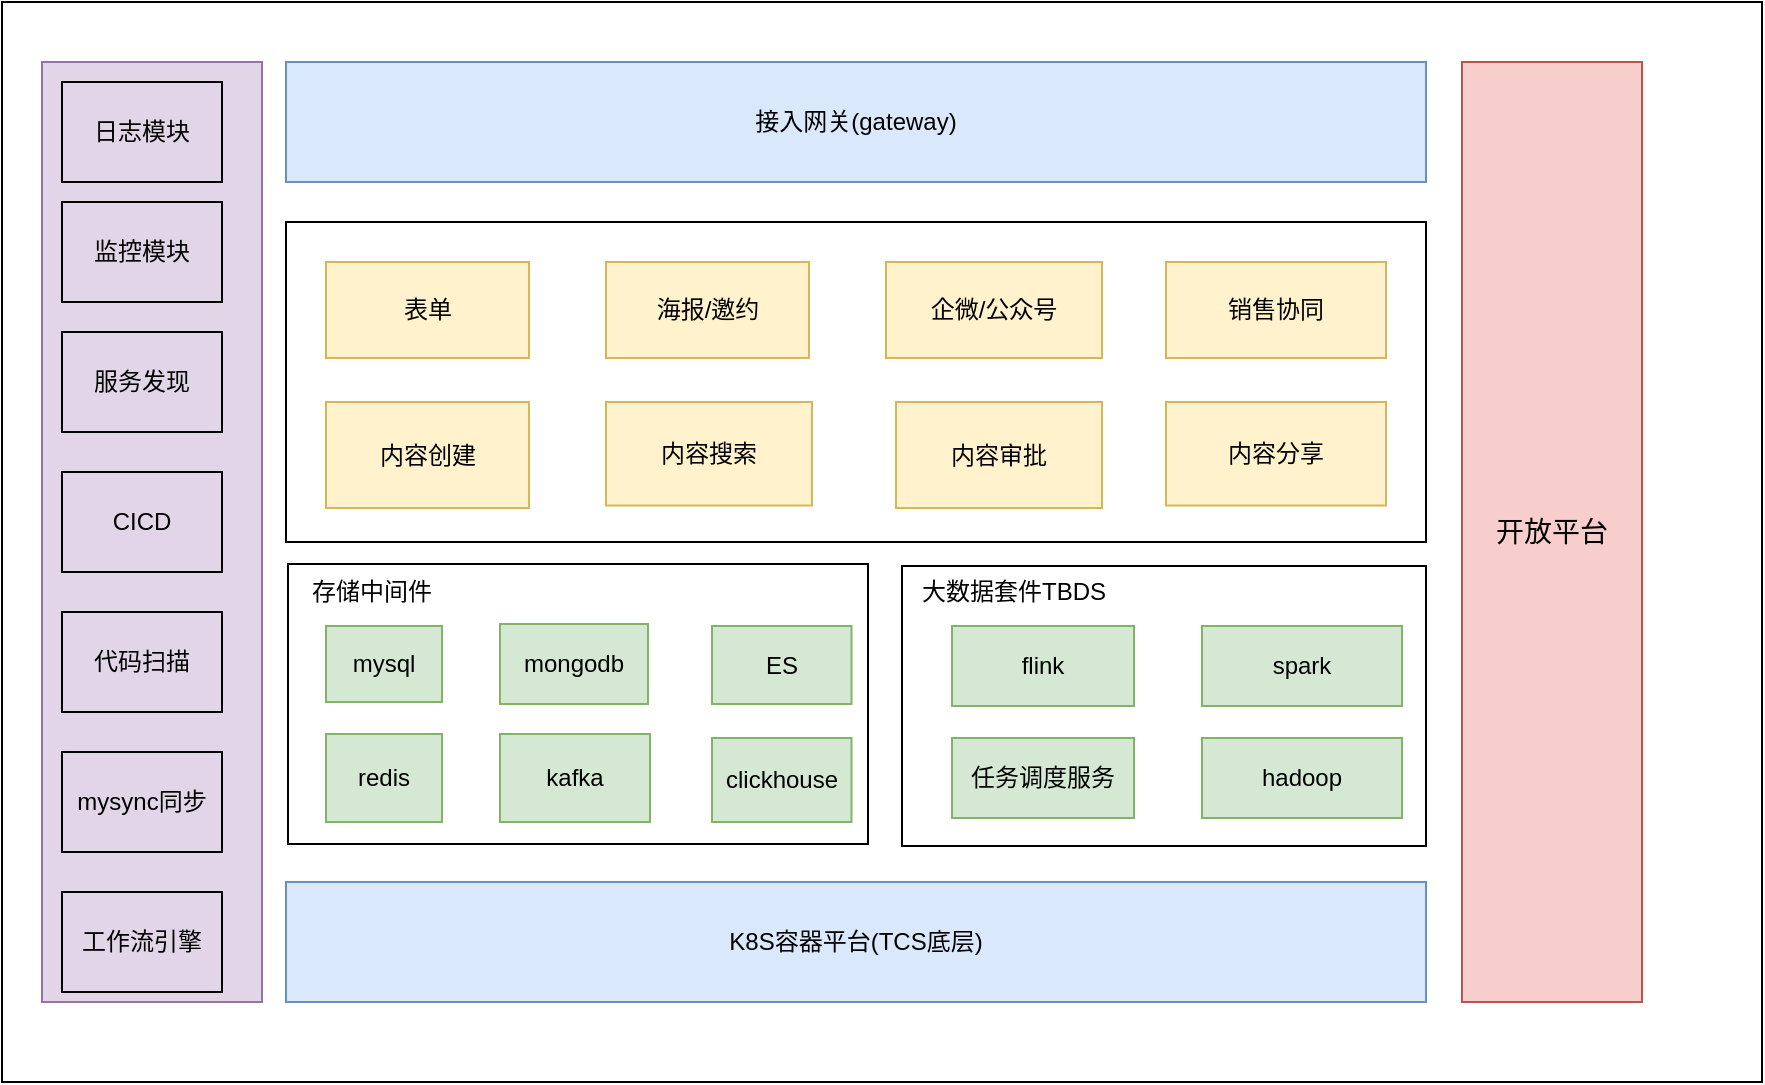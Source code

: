 <mxfile version="15.2.1" type="github">
  <diagram id="7sMN9yKqJ5x7ONmpitVm" name="Page-1">
    <mxGraphModel dx="1185" dy="635" grid="1" gridSize="10" guides="1" tooltips="1" connect="1" arrows="1" fold="1" page="1" pageScale="1" pageWidth="827" pageHeight="1169" math="0" shadow="0">
      <root>
        <mxCell id="0" />
        <mxCell id="1" parent="0" />
        <mxCell id="vY36IQDm4pZRRcKSbro7-63" value="" style="rounded=0;whiteSpace=wrap;html=1;" parent="1" vertex="1">
          <mxGeometry y="50" width="880" height="540" as="geometry" />
        </mxCell>
        <mxCell id="vY36IQDm4pZRRcKSbro7-56" value="" style="rounded=0;whiteSpace=wrap;html=1;flipV=1;flipH=1;fillColor=#e1d5e7;strokeColor=#9673a6;" parent="1" vertex="1">
          <mxGeometry x="20" y="80" width="110" height="470" as="geometry" />
        </mxCell>
        <mxCell id="vY36IQDm4pZRRcKSbro7-1" value="接入网关(gateway)" style="rounded=0;whiteSpace=wrap;html=1;fillColor=#dae8fc;strokeColor=#6c8ebf;" parent="1" vertex="1">
          <mxGeometry x="142" y="80" width="570" height="60" as="geometry" />
        </mxCell>
        <mxCell id="vY36IQDm4pZRRcKSbro7-2" value="表单" style="rounded=0;whiteSpace=wrap;html=1;fillColor=#fff2cc;strokeColor=#d6b656;" parent="1" vertex="1">
          <mxGeometry x="162" y="180" width="101.5" height="48" as="geometry" />
        </mxCell>
        <mxCell id="vY36IQDm4pZRRcKSbro7-23" value="海报/邀约" style="rounded=0;whiteSpace=wrap;html=1;fillColor=#fff2cc;strokeColor=#d6b656;" parent="1" vertex="1">
          <mxGeometry x="302" y="180" width="101.5" height="48" as="geometry" />
        </mxCell>
        <mxCell id="vY36IQDm4pZRRcKSbro7-3" value="K8S容器平台(TCS底层)" style="rounded=0;whiteSpace=wrap;html=1;fillColor=#dae8fc;strokeColor=#6c8ebf;" parent="1" vertex="1">
          <mxGeometry x="142" y="490" width="570" height="60" as="geometry" />
        </mxCell>
        <mxCell id="vY36IQDm4pZRRcKSbro7-5" value="mysql" style="rounded=0;whiteSpace=wrap;html=1;fillColor=#d5e8d4;strokeColor=#82b366;" parent="1" vertex="1">
          <mxGeometry x="162" y="362" width="58" height="38" as="geometry" />
        </mxCell>
        <mxCell id="vY36IQDm4pZRRcKSbro7-6" value="redis" style="rounded=0;whiteSpace=wrap;html=1;fillColor=#d5e8d4;strokeColor=#82b366;" parent="1" vertex="1">
          <mxGeometry x="162" y="416" width="58" height="44" as="geometry" />
        </mxCell>
        <mxCell id="vY36IQDm4pZRRcKSbro7-7" value="mongodb" style="rounded=0;whiteSpace=wrap;html=1;fillColor=#d5e8d4;strokeColor=#82b366;" parent="1" vertex="1">
          <mxGeometry x="249" y="361" width="74" height="40" as="geometry" />
        </mxCell>
        <mxCell id="vY36IQDm4pZRRcKSbro7-8" value="flink" style="rounded=0;whiteSpace=wrap;html=1;fillColor=#d5e8d4;strokeColor=#82b366;" parent="1" vertex="1">
          <mxGeometry x="475" y="362" width="91" height="40" as="geometry" />
        </mxCell>
        <mxCell id="vY36IQDm4pZRRcKSbro7-9" value="" style="rounded=0;whiteSpace=wrap;html=1;fillColor=none;" parent="1" vertex="1">
          <mxGeometry x="143" y="331" width="290" height="140" as="geometry" />
        </mxCell>
        <mxCell id="vY36IQDm4pZRRcKSbro7-11" value="内容创建" style="rounded=0;whiteSpace=wrap;html=1;fillColor=#fff2cc;strokeColor=#d6b656;" parent="1" vertex="1">
          <mxGeometry x="162" y="250" width="101.5" height="53" as="geometry" />
        </mxCell>
        <mxCell id="vY36IQDm4pZRRcKSbro7-12" value="内容搜索" style="rounded=0;whiteSpace=wrap;html=1;fillColor=#fff2cc;strokeColor=#d6b656;" parent="1" vertex="1">
          <mxGeometry x="302" y="250" width="103" height="51.75" as="geometry" />
        </mxCell>
        <mxCell id="vY36IQDm4pZRRcKSbro7-13" value="内容审批" style="rounded=0;whiteSpace=wrap;html=1;fillColor=#fff2cc;strokeColor=#d6b656;" parent="1" vertex="1">
          <mxGeometry x="447" y="250" width="103" height="53" as="geometry" />
        </mxCell>
        <mxCell id="vY36IQDm4pZRRcKSbro7-16" value="kafka" style="rounded=0;whiteSpace=wrap;html=1;fillColor=#d5e8d4;strokeColor=#82b366;" parent="1" vertex="1">
          <mxGeometry x="249" y="416" width="75" height="44" as="geometry" />
        </mxCell>
        <mxCell id="vY36IQDm4pZRRcKSbro7-21" value="存储中间件" style="text;html=1;strokeColor=none;fillColor=none;align=center;verticalAlign=middle;whiteSpace=wrap;rounded=0;" parent="1" vertex="1">
          <mxGeometry x="150" y="330" width="70" height="30" as="geometry" />
        </mxCell>
        <mxCell id="vY36IQDm4pZRRcKSbro7-25" value="企微/公众号" style="rounded=0;whiteSpace=wrap;html=1;fillColor=#fff2cc;strokeColor=#d6b656;" parent="1" vertex="1">
          <mxGeometry x="442" y="180" width="108" height="48" as="geometry" />
        </mxCell>
        <mxCell id="vY36IQDm4pZRRcKSbro7-26" value="销售协同" style="rounded=0;whiteSpace=wrap;html=1;fillColor=#fff2cc;strokeColor=#d6b656;" parent="1" vertex="1">
          <mxGeometry x="582" y="180" width="110" height="48" as="geometry" />
        </mxCell>
        <mxCell id="vY36IQDm4pZRRcKSbro7-27" value="内容分享" style="rounded=0;whiteSpace=wrap;html=1;fillColor=#fff2cc;strokeColor=#d6b656;" parent="1" vertex="1">
          <mxGeometry x="582" y="250" width="110" height="51.75" as="geometry" />
        </mxCell>
        <mxCell id="vY36IQDm4pZRRcKSbro7-31" value="大数据套件TBDS" style="text;html=1;strokeColor=none;fillColor=none;align=center;verticalAlign=middle;whiteSpace=wrap;rounded=0;" parent="1" vertex="1">
          <mxGeometry x="451" y="335" width="110" height="20" as="geometry" />
        </mxCell>
        <mxCell id="vY36IQDm4pZRRcKSbro7-33" value="任务调度服务" style="rounded=0;whiteSpace=wrap;html=1;fillColor=#d5e8d4;strokeColor=#82b366;" parent="1" vertex="1">
          <mxGeometry x="475" y="418" width="91" height="40" as="geometry" />
        </mxCell>
        <mxCell id="vY36IQDm4pZRRcKSbro7-34" value="hadoop" style="rounded=0;whiteSpace=wrap;html=1;fillColor=#d5e8d4;strokeColor=#82b366;" parent="1" vertex="1">
          <mxGeometry x="600" y="418" width="100" height="40" as="geometry" />
        </mxCell>
        <mxCell id="vY36IQDm4pZRRcKSbro7-35" value="spark" style="rounded=0;whiteSpace=wrap;html=1;fillColor=#d5e8d4;strokeColor=#82b366;" parent="1" vertex="1">
          <mxGeometry x="600" y="362" width="100" height="40" as="geometry" />
        </mxCell>
        <mxCell id="vY36IQDm4pZRRcKSbro7-37" value="" style="rounded=0;whiteSpace=wrap;html=1;fillColor=none;" parent="1" vertex="1">
          <mxGeometry x="450" y="332" width="262" height="140" as="geometry" />
        </mxCell>
        <mxCell id="vY36IQDm4pZRRcKSbro7-43" value="" style="rounded=0;whiteSpace=wrap;html=1;fillColor=none;" parent="1" vertex="1">
          <mxGeometry x="142" y="160" width="570" height="160" as="geometry" />
        </mxCell>
        <mxCell id="vY36IQDm4pZRRcKSbro7-47" value="日志模块" style="rounded=0;whiteSpace=wrap;html=1;fillColor=none;" parent="1" vertex="1">
          <mxGeometry x="30" y="90" width="80" height="50" as="geometry" />
        </mxCell>
        <mxCell id="vY36IQDm4pZRRcKSbro7-48" value="监控模块" style="rounded=0;whiteSpace=wrap;html=1;fillColor=none;" parent="1" vertex="1">
          <mxGeometry x="30" y="150" width="80" height="50" as="geometry" />
        </mxCell>
        <mxCell id="vY36IQDm4pZRRcKSbro7-49" value="服务发现" style="rounded=0;whiteSpace=wrap;html=1;fillColor=none;" parent="1" vertex="1">
          <mxGeometry x="30" y="215" width="80" height="50" as="geometry" />
        </mxCell>
        <mxCell id="vY36IQDm4pZRRcKSbro7-50" value="CICD" style="rounded=0;whiteSpace=wrap;html=1;fillColor=none;" parent="1" vertex="1">
          <mxGeometry x="30" y="285" width="80" height="50" as="geometry" />
        </mxCell>
        <mxCell id="vY36IQDm4pZRRcKSbro7-51" value="代码扫描" style="rounded=0;whiteSpace=wrap;html=1;fillColor=none;" parent="1" vertex="1">
          <mxGeometry x="30" y="355" width="80" height="50" as="geometry" />
        </mxCell>
        <mxCell id="vY36IQDm4pZRRcKSbro7-52" value="mysync同步" style="rounded=0;whiteSpace=wrap;html=1;fillColor=none;" parent="1" vertex="1">
          <mxGeometry x="30" y="425" width="80" height="50" as="geometry" />
        </mxCell>
        <mxCell id="vY36IQDm4pZRRcKSbro7-53" value="工作流引擎" style="rounded=0;whiteSpace=wrap;html=1;fillColor=none;" parent="1" vertex="1">
          <mxGeometry x="30" y="495" width="80" height="50" as="geometry" />
        </mxCell>
        <mxCell id="vY36IQDm4pZRRcKSbro7-57" value="&lt;font style=&quot;font-size: 14px&quot;&gt;开放平台&lt;/font&gt;" style="rounded=0;whiteSpace=wrap;html=1;fillColor=#f8cecc;strokeColor=#b85450;" parent="1" vertex="1">
          <mxGeometry x="730" y="80" width="90" height="470" as="geometry" />
        </mxCell>
        <mxCell id="PxLwZvFllzFaB2zqQSId-3" value="clickhouse" style="rounded=0;whiteSpace=wrap;html=1;fillColor=#d5e8d4;strokeColor=#82b366;" vertex="1" parent="1">
          <mxGeometry x="355" y="418" width="69.75" height="42" as="geometry" />
        </mxCell>
        <mxCell id="PxLwZvFllzFaB2zqQSId-4" value="ES" style="rounded=0;whiteSpace=wrap;html=1;fillColor=#d5e8d4;strokeColor=#82b366;" vertex="1" parent="1">
          <mxGeometry x="355" y="362" width="69.75" height="39" as="geometry" />
        </mxCell>
      </root>
    </mxGraphModel>
  </diagram>
</mxfile>
